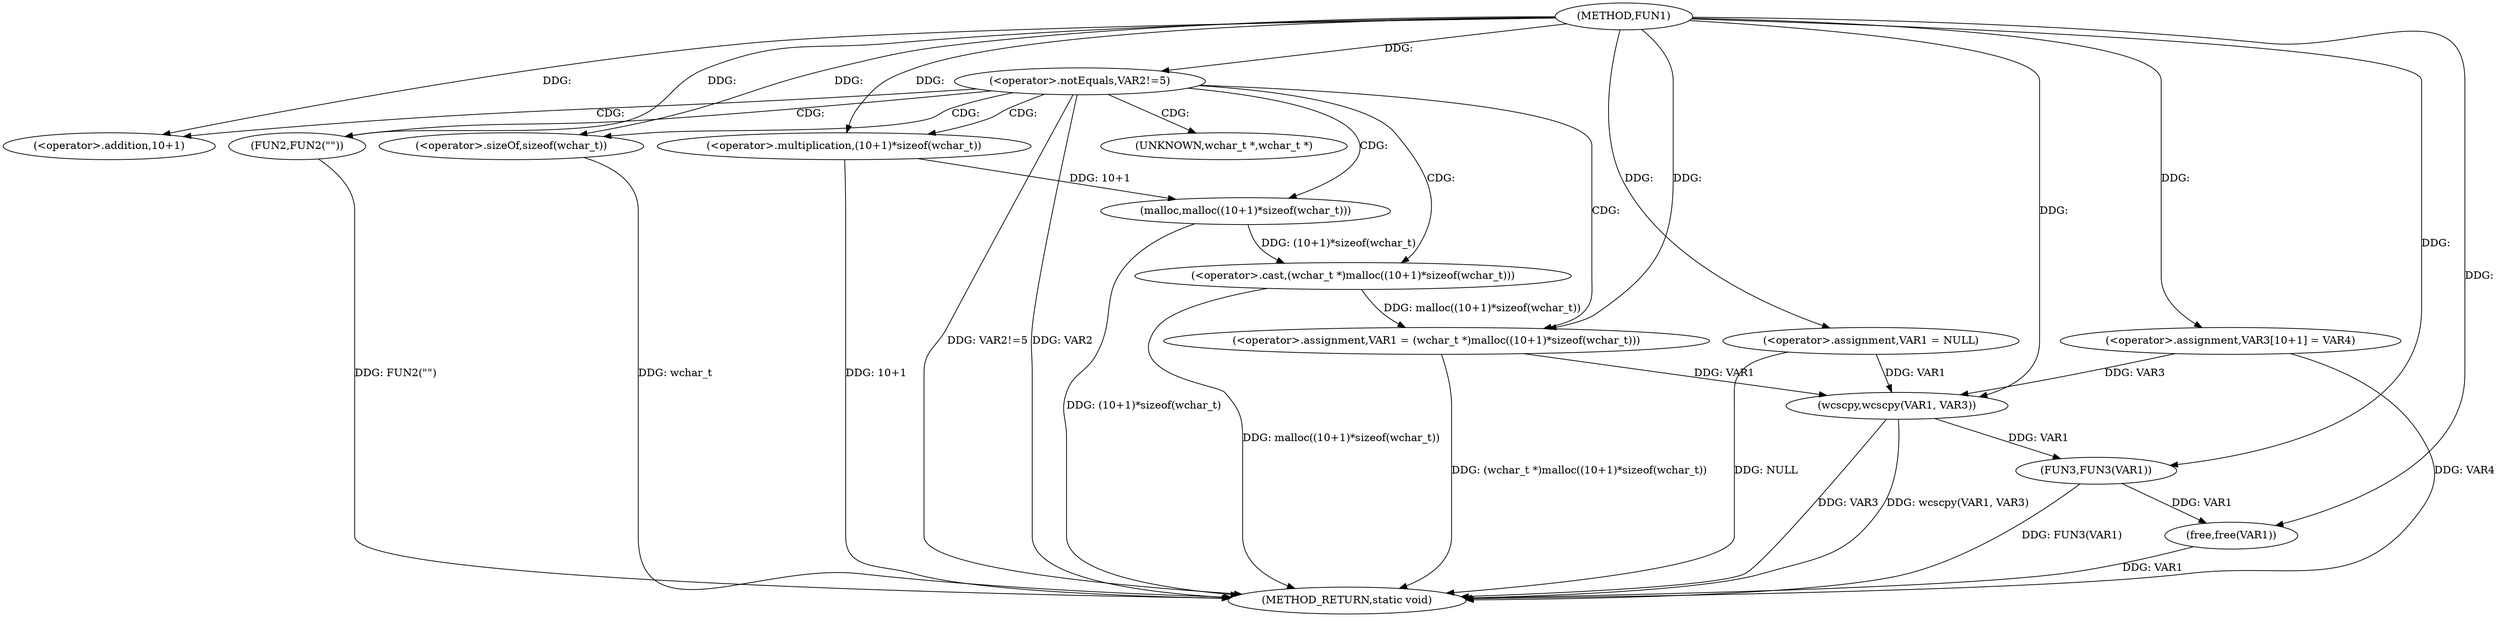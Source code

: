 digraph FUN1 {  
"1000100" [label = "(METHOD,FUN1)" ]
"1000138" [label = "(METHOD_RETURN,static void)" ]
"1000103" [label = "(<operator>.assignment,VAR1 = NULL)" ]
"1000107" [label = "(<operator>.notEquals,VAR2!=5)" ]
"1000111" [label = "(FUN2,FUN2(\"\"))" ]
"1000115" [label = "(<operator>.assignment,VAR1 = (wchar_t *)malloc((10+1)*sizeof(wchar_t)))" ]
"1000117" [label = "(<operator>.cast,(wchar_t *)malloc((10+1)*sizeof(wchar_t)))" ]
"1000119" [label = "(malloc,malloc((10+1)*sizeof(wchar_t)))" ]
"1000120" [label = "(<operator>.multiplication,(10+1)*sizeof(wchar_t))" ]
"1000121" [label = "(<operator>.addition,10+1)" ]
"1000124" [label = "(<operator>.sizeOf,sizeof(wchar_t))" ]
"1000128" [label = "(<operator>.assignment,VAR3[10+1] = VAR4)" ]
"1000131" [label = "(wcscpy,wcscpy(VAR1, VAR3))" ]
"1000134" [label = "(FUN3,FUN3(VAR1))" ]
"1000136" [label = "(free,free(VAR1))" ]
"1000118" [label = "(UNKNOWN,wchar_t *,wchar_t *)" ]
  "1000115" -> "1000138"  [ label = "DDG: (wchar_t *)malloc((10+1)*sizeof(wchar_t))"] 
  "1000128" -> "1000138"  [ label = "DDG: VAR4"] 
  "1000124" -> "1000138"  [ label = "DDG: wchar_t"] 
  "1000107" -> "1000138"  [ label = "DDG: VAR2"] 
  "1000107" -> "1000138"  [ label = "DDG: VAR2!=5"] 
  "1000103" -> "1000138"  [ label = "DDG: NULL"] 
  "1000131" -> "1000138"  [ label = "DDG: VAR3"] 
  "1000119" -> "1000138"  [ label = "DDG: (10+1)*sizeof(wchar_t)"] 
  "1000117" -> "1000138"  [ label = "DDG: malloc((10+1)*sizeof(wchar_t))"] 
  "1000111" -> "1000138"  [ label = "DDG: FUN2(\"\")"] 
  "1000136" -> "1000138"  [ label = "DDG: VAR1"] 
  "1000134" -> "1000138"  [ label = "DDG: FUN3(VAR1)"] 
  "1000120" -> "1000138"  [ label = "DDG: 10+1"] 
  "1000131" -> "1000138"  [ label = "DDG: wcscpy(VAR1, VAR3)"] 
  "1000100" -> "1000103"  [ label = "DDG: "] 
  "1000100" -> "1000107"  [ label = "DDG: "] 
  "1000100" -> "1000111"  [ label = "DDG: "] 
  "1000117" -> "1000115"  [ label = "DDG: malloc((10+1)*sizeof(wchar_t))"] 
  "1000100" -> "1000115"  [ label = "DDG: "] 
  "1000119" -> "1000117"  [ label = "DDG: (10+1)*sizeof(wchar_t)"] 
  "1000120" -> "1000119"  [ label = "DDG: 10+1"] 
  "1000100" -> "1000120"  [ label = "DDG: "] 
  "1000100" -> "1000121"  [ label = "DDG: "] 
  "1000100" -> "1000124"  [ label = "DDG: "] 
  "1000100" -> "1000128"  [ label = "DDG: "] 
  "1000103" -> "1000131"  [ label = "DDG: VAR1"] 
  "1000115" -> "1000131"  [ label = "DDG: VAR1"] 
  "1000100" -> "1000131"  [ label = "DDG: "] 
  "1000128" -> "1000131"  [ label = "DDG: VAR3"] 
  "1000131" -> "1000134"  [ label = "DDG: VAR1"] 
  "1000100" -> "1000134"  [ label = "DDG: "] 
  "1000134" -> "1000136"  [ label = "DDG: VAR1"] 
  "1000100" -> "1000136"  [ label = "DDG: "] 
  "1000107" -> "1000121"  [ label = "CDG: "] 
  "1000107" -> "1000124"  [ label = "CDG: "] 
  "1000107" -> "1000119"  [ label = "CDG: "] 
  "1000107" -> "1000115"  [ label = "CDG: "] 
  "1000107" -> "1000120"  [ label = "CDG: "] 
  "1000107" -> "1000117"  [ label = "CDG: "] 
  "1000107" -> "1000118"  [ label = "CDG: "] 
  "1000107" -> "1000111"  [ label = "CDG: "] 
}
